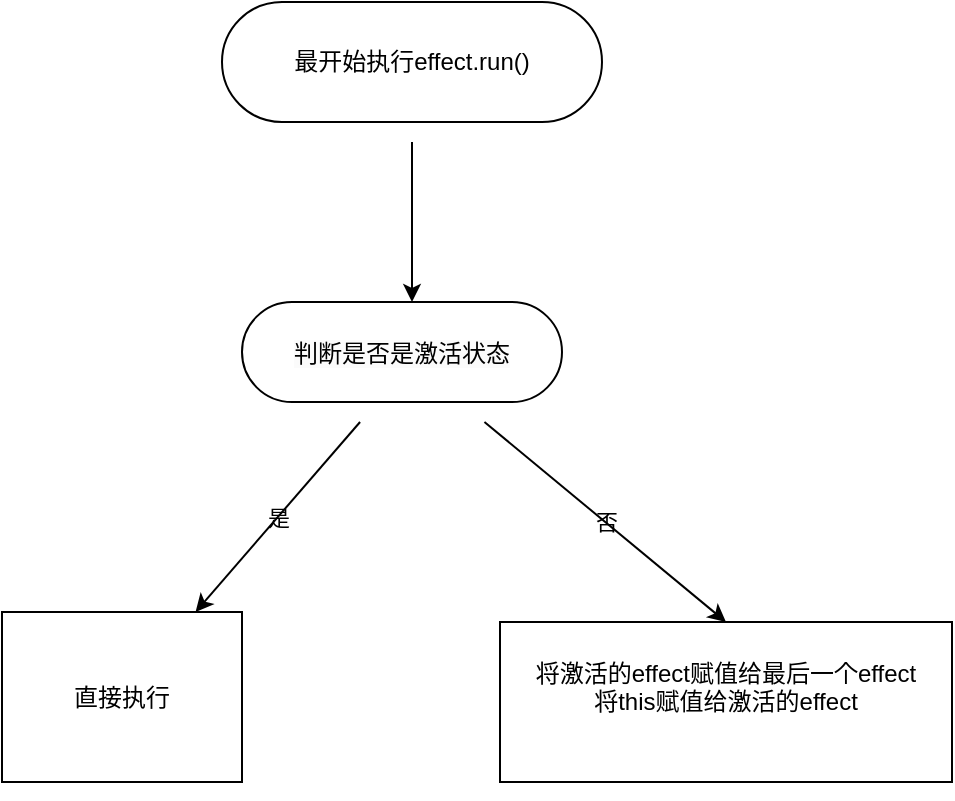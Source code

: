 <mxfile version="22.1.22" type="embed">
  <diagram id="bP3P7WD_qxSeUrIIimhG" name="第 1 页">
    <mxGraphModel dx="1004" dy="751" grid="1" gridSize="10" guides="1" tooltips="1" connect="1" arrows="1" fold="1" page="1" pageScale="1" pageWidth="827" pageHeight="1169" math="0" shadow="0">
      <root>
        <mxCell id="0" />
        <mxCell id="1" parent="0" />
        <mxCell id="4" value="" style="edgeStyle=none;html=1;labelBackgroundColor=none;fontColor=default;rounded=0;" parent="1" edge="1">
          <mxGeometry relative="1" as="geometry">
            <mxPoint x="370" y="320" as="sourcePoint" />
            <mxPoint x="370" y="400" as="targetPoint" />
          </mxGeometry>
        </mxCell>
        <mxCell id="6" value="" style="edgeStyle=none;html=1;labelBackgroundColor=none;fontColor=default;rounded=0;" parent="1" target="5" edge="1">
          <mxGeometry relative="1" as="geometry">
            <mxPoint x="344.03" y="460" as="sourcePoint" />
          </mxGeometry>
        </mxCell>
        <mxCell id="7" value="是" style="edgeLabel;html=1;align=center;verticalAlign=middle;resizable=0;points=[];labelBackgroundColor=none;rounded=0;" parent="6" vertex="1" connectable="0">
          <mxGeometry relative="1" as="geometry">
            <mxPoint as="offset" />
          </mxGeometry>
        </mxCell>
        <mxCell id="14" value="&lt;br&gt;" style="edgeLabel;html=1;align=center;verticalAlign=middle;resizable=0;points=[];labelBackgroundColor=none;rounded=0;" vertex="1" connectable="0" parent="6">
          <mxGeometry x="0.065" y="4" relative="1" as="geometry">
            <mxPoint as="offset" />
          </mxGeometry>
        </mxCell>
        <mxCell id="5" value="直接执行" style="rounded=0;whiteSpace=wrap;html=1;labelBackgroundColor=none;" parent="1" vertex="1">
          <mxGeometry x="165" y="555" width="120" height="85" as="geometry" />
        </mxCell>
        <mxCell id="8" value="&lt;div&gt;将激活的effect赋值给最后一个effect&lt;/div&gt;将this赋值给激活的effect&lt;div&gt;&lt;br&gt;&lt;/div&gt;" style="rounded=0;whiteSpace=wrap;html=1;labelBackgroundColor=none;" parent="1" vertex="1">
          <mxGeometry x="414" y="560" width="226" height="80" as="geometry" />
        </mxCell>
        <mxCell id="9" style="edgeStyle=none;html=1;entryX=0.5;entryY=0;entryDx=0;entryDy=0;labelBackgroundColor=none;fontColor=default;rounded=0;" parent="1" target="8" edge="1">
          <mxGeometry relative="1" as="geometry">
            <mxPoint x="406.231" y="460" as="sourcePoint" />
          </mxGeometry>
        </mxCell>
        <mxCell id="10" value="否" style="edgeLabel;html=1;align=center;verticalAlign=middle;resizable=0;points=[];labelBackgroundColor=none;rounded=0;" parent="9" vertex="1" connectable="0">
          <mxGeometry relative="1" as="geometry">
            <mxPoint as="offset" />
          </mxGeometry>
        </mxCell>
        <mxCell id="12" value="&lt;br&gt;" style="edgeLabel;html=1;align=center;verticalAlign=middle;resizable=0;points=[];labelBackgroundColor=none;rounded=0;" vertex="1" connectable="0" parent="9">
          <mxGeometry x="-0.096" relative="1" as="geometry">
            <mxPoint as="offset" />
          </mxGeometry>
        </mxCell>
        <mxCell id="11" style="edgeStyle=orthogonalEdgeStyle;rounded=0;orthogonalLoop=1;jettySize=auto;html=1;exitX=0.5;exitY=1;exitDx=0;exitDy=0;labelBackgroundColor=none;fontColor=default;" edge="1" parent="1" source="8" target="8">
          <mxGeometry relative="1" as="geometry" />
        </mxCell>
        <mxCell id="16" value="最开始执行effect.run()" style="rounded=1;whiteSpace=wrap;html=1;arcSize=50;" vertex="1" parent="1">
          <mxGeometry x="275" y="250" width="190" height="60" as="geometry" />
        </mxCell>
        <mxCell id="21" value="&lt;p style=&quot;line-height: 100%;&quot;&gt;&lt;br&gt;&lt;span style=&quot;color: rgb(0, 0, 0); font-family: Helvetica; font-size: 12px; font-style: normal; font-variant-ligatures: normal; font-variant-caps: normal; font-weight: 400; letter-spacing: normal; orphans: 2; text-align: center; text-indent: 0px; text-transform: none; widows: 2; word-spacing: 0px; -webkit-text-stroke-width: 0px; background-color: rgb(251, 251, 251); text-decoration-thickness: initial; text-decoration-style: initial; text-decoration-color: initial; float: none; display: inline !important;&quot;&gt;判断是否是激活状态&lt;/span&gt;&lt;br&gt;&lt;br&gt;&lt;/p&gt;" style="rounded=1;whiteSpace=wrap;html=1;arcSize=50;fillStyle=auto;" vertex="1" parent="1">
          <mxGeometry x="285" y="400" width="160" height="50" as="geometry" />
        </mxCell>
      </root>
    </mxGraphModel>
  </diagram>
</mxfile>
